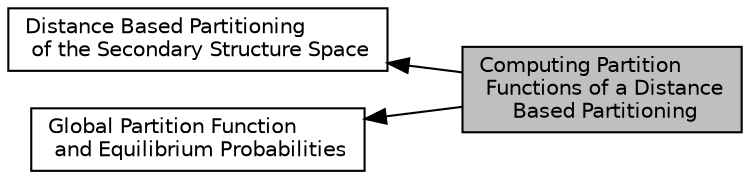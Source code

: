 digraph "Computing Partition Functions of a Distance Based Partitioning"
{
  bgcolor="transparent";
  edge [fontname="Helvetica",fontsize="10",labelfontname="Helvetica",labelfontsize="10"];
  node [fontname="Helvetica",fontsize="10",shape=box];
  rankdir=LR;
  Node1 [label="Distance Based Partitioning\l of the Secondary Structure Space",height=0.2,width=0.4,color="black",URL="$group__kl__neighborhood.html",tooltip=" "];
  Node0 [label="Computing Partition\l Functions of a Distance\l Based Partitioning",height=0.2,width=0.4,color="black", fillcolor="grey75", style="filled", fontcolor="black",tooltip="Compute the partition function and stochastically sample secondary structures for a partitioning of t..."];
  Node2 [label="Global Partition Function\l and Equilibrium Probabilities",height=0.2,width=0.4,color="black",URL="$group__part__func__global.html",tooltip="Variations of the global partition function algorithm."];
  Node1->Node0 [shape=plaintext, dir="back", style="solid"];
  Node2->Node0 [shape=plaintext, dir="back", style="solid"];
}
